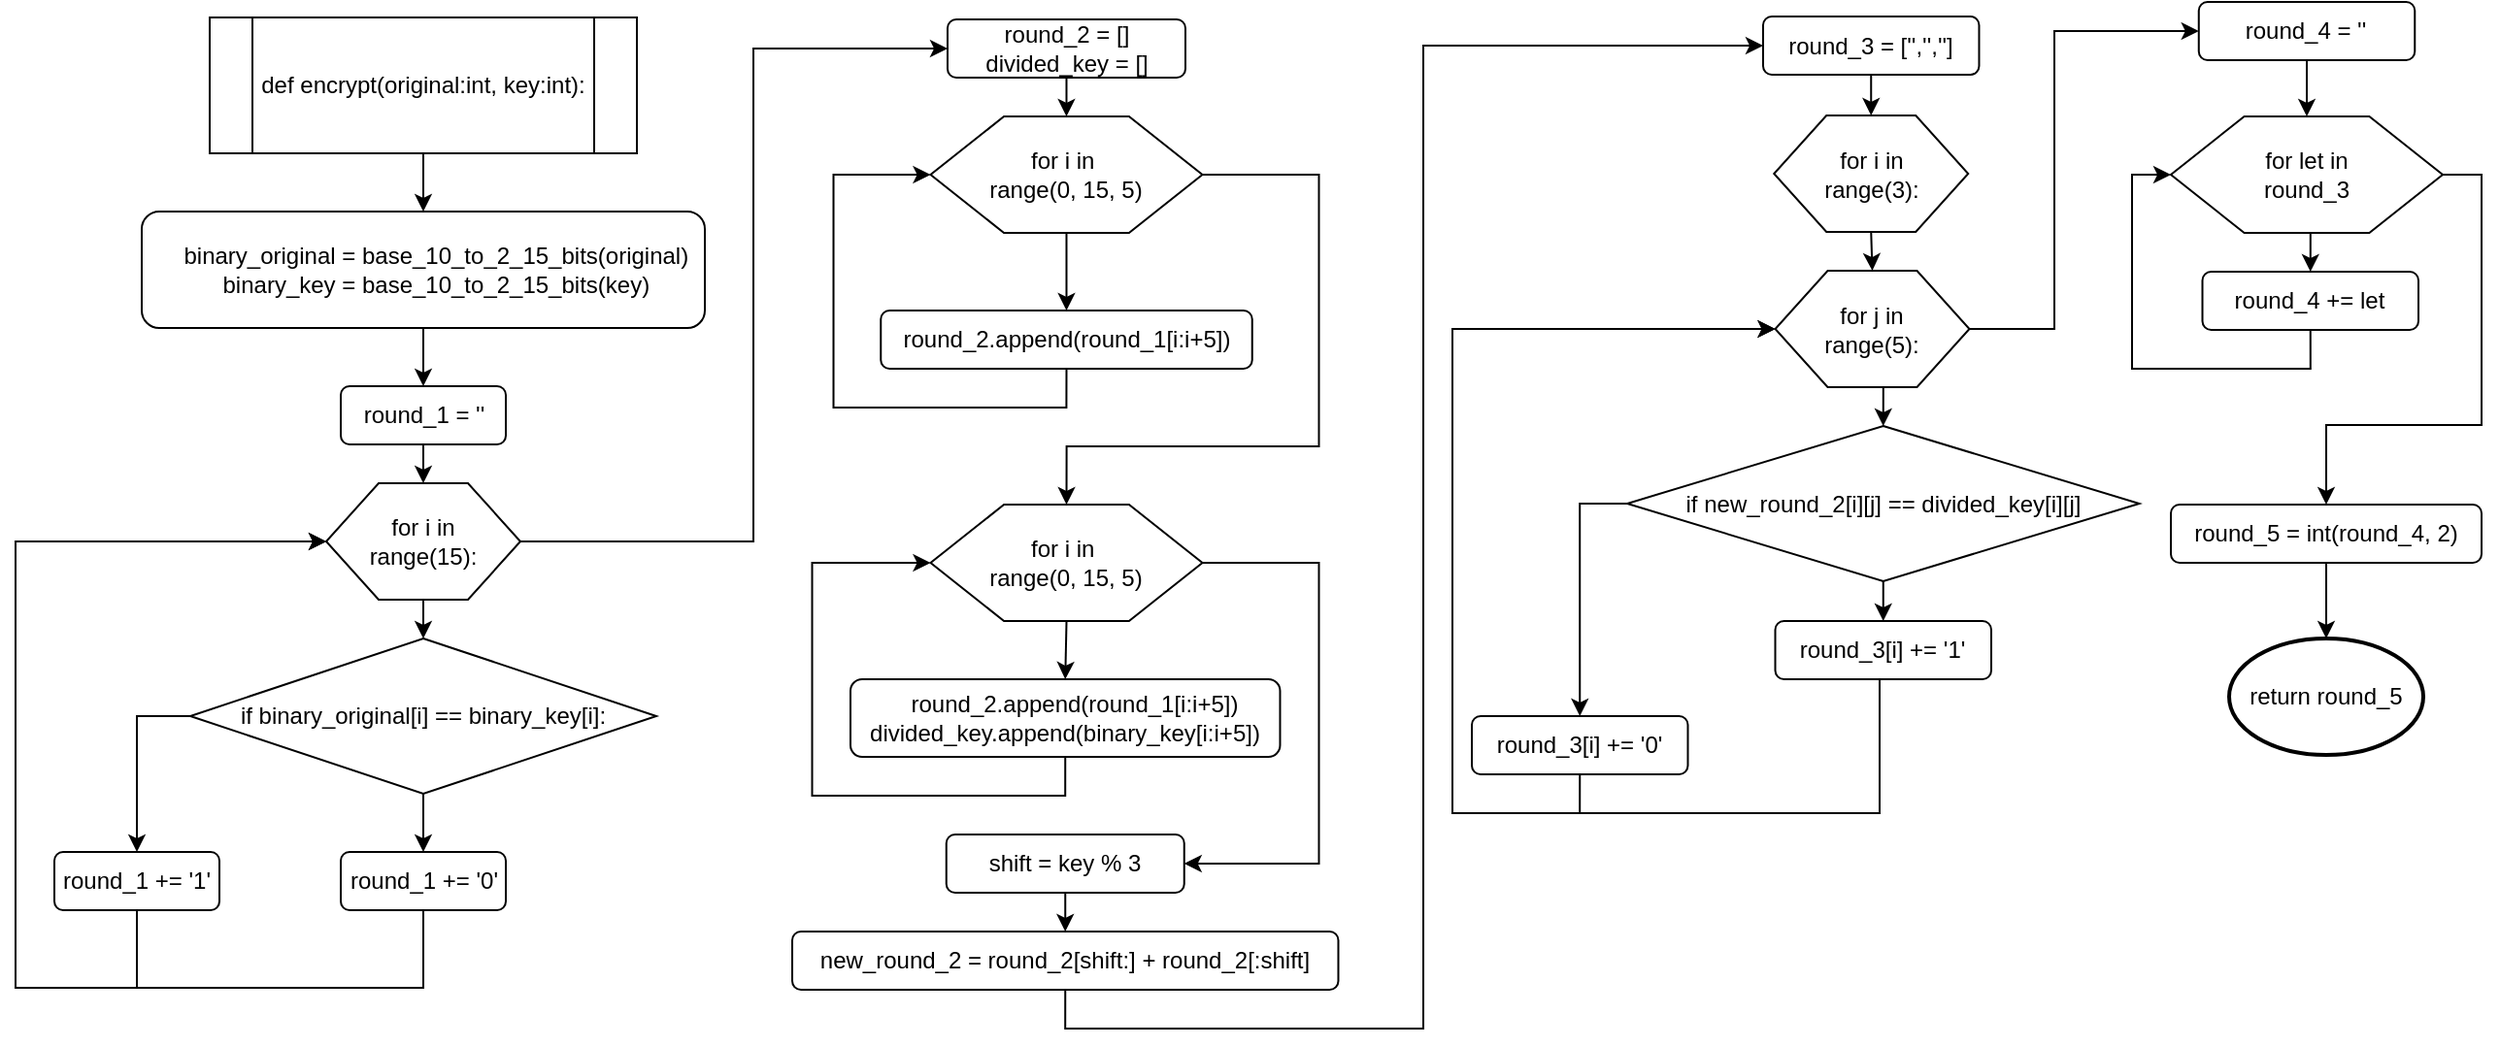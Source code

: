 <mxfile version="24.7.16">
  <diagram id="C5RBs43oDa-KdzZeNtuy" name="Page-1">
    <mxGraphModel dx="2607" dy="1353" grid="1" gridSize="10" guides="1" tooltips="1" connect="1" arrows="1" fold="1" page="1" pageScale="1" pageWidth="827" pageHeight="1169" math="0" shadow="0">
      <root>
        <mxCell id="WIyWlLk6GJQsqaUBKTNV-0" />
        <mxCell id="WIyWlLk6GJQsqaUBKTNV-1" parent="WIyWlLk6GJQsqaUBKTNV-0" />
        <mxCell id="J2dyGMC0eDG8jGoPul1R-4" style="edgeStyle=orthogonalEdgeStyle;rounded=0;orthogonalLoop=1;jettySize=auto;html=1;exitX=0.5;exitY=1;exitDx=0;exitDy=0;entryX=0.5;entryY=0;entryDx=0;entryDy=0;" edge="1" parent="WIyWlLk6GJQsqaUBKTNV-1" source="J2dyGMC0eDG8jGoPul1R-1" target="J2dyGMC0eDG8jGoPul1R-3">
          <mxGeometry relative="1" as="geometry" />
        </mxCell>
        <mxCell id="J2dyGMC0eDG8jGoPul1R-1" value="def encrypt(original:int, key:int):" style="shape=process;whiteSpace=wrap;html=1;backgroundOutline=1;" vertex="1" parent="WIyWlLk6GJQsqaUBKTNV-1">
          <mxGeometry x="160" y="110" width="220" height="70" as="geometry" />
        </mxCell>
        <mxCell id="J2dyGMC0eDG8jGoPul1R-6" style="edgeStyle=orthogonalEdgeStyle;rounded=0;orthogonalLoop=1;jettySize=auto;html=1;exitX=0.5;exitY=1;exitDx=0;exitDy=0;" edge="1" parent="WIyWlLk6GJQsqaUBKTNV-1" source="J2dyGMC0eDG8jGoPul1R-3" target="J2dyGMC0eDG8jGoPul1R-5">
          <mxGeometry relative="1" as="geometry" />
        </mxCell>
        <mxCell id="J2dyGMC0eDG8jGoPul1R-3" value="&amp;nbsp;&amp;nbsp;&amp;nbsp; binary_original = base_10_to_2_15_bits(original) &lt;br&gt;&amp;nbsp;&amp;nbsp;&amp;nbsp; binary_key = base_10_to_2_15_bits(key)" style="rounded=1;whiteSpace=wrap;html=1;" vertex="1" parent="WIyWlLk6GJQsqaUBKTNV-1">
          <mxGeometry x="125" y="210" width="290" height="60" as="geometry" />
        </mxCell>
        <mxCell id="J2dyGMC0eDG8jGoPul1R-12" style="edgeStyle=orthogonalEdgeStyle;rounded=0;orthogonalLoop=1;jettySize=auto;html=1;exitX=0.5;exitY=1;exitDx=0;exitDy=0;entryX=0.5;entryY=0;entryDx=0;entryDy=0;" edge="1" parent="WIyWlLk6GJQsqaUBKTNV-1" source="J2dyGMC0eDG8jGoPul1R-5" target="J2dyGMC0eDG8jGoPul1R-8">
          <mxGeometry relative="1" as="geometry" />
        </mxCell>
        <mxCell id="J2dyGMC0eDG8jGoPul1R-5" value="round_1 = &#39;&#39;" style="rounded=1;whiteSpace=wrap;html=1;" vertex="1" parent="WIyWlLk6GJQsqaUBKTNV-1">
          <mxGeometry x="227.5" y="300" width="85" height="30" as="geometry" />
        </mxCell>
        <mxCell id="J2dyGMC0eDG8jGoPul1R-10" value="" style="group" vertex="1" connectable="0" parent="WIyWlLk6GJQsqaUBKTNV-1">
          <mxGeometry x="220" y="350" width="100" height="60" as="geometry" />
        </mxCell>
        <mxCell id="J2dyGMC0eDG8jGoPul1R-8" value="" style="verticalLabelPosition=bottom;verticalAlign=top;html=1;shape=hexagon;perimeter=hexagonPerimeter2;arcSize=6;size=0.27;" vertex="1" parent="J2dyGMC0eDG8jGoPul1R-10">
          <mxGeometry width="100" height="60" as="geometry" />
        </mxCell>
        <mxCell id="J2dyGMC0eDG8jGoPul1R-9" value="for i in range(15):" style="text;html=1;align=center;verticalAlign=middle;whiteSpace=wrap;rounded=0;" vertex="1" parent="J2dyGMC0eDG8jGoPul1R-10">
          <mxGeometry x="20" y="15" width="60" height="30" as="geometry" />
        </mxCell>
        <mxCell id="J2dyGMC0eDG8jGoPul1R-19" style="edgeStyle=orthogonalEdgeStyle;rounded=0;orthogonalLoop=1;jettySize=auto;html=1;exitX=0;exitY=0.5;exitDx=0;exitDy=0;entryX=0.5;entryY=0;entryDx=0;entryDy=0;" edge="1" parent="WIyWlLk6GJQsqaUBKTNV-1" source="J2dyGMC0eDG8jGoPul1R-13" target="J2dyGMC0eDG8jGoPul1R-17">
          <mxGeometry relative="1" as="geometry" />
        </mxCell>
        <mxCell id="J2dyGMC0eDG8jGoPul1R-20" style="edgeStyle=orthogonalEdgeStyle;rounded=0;orthogonalLoop=1;jettySize=auto;html=1;exitX=0.5;exitY=1;exitDx=0;exitDy=0;entryX=0.5;entryY=0;entryDx=0;entryDy=0;" edge="1" parent="WIyWlLk6GJQsqaUBKTNV-1" source="J2dyGMC0eDG8jGoPul1R-13" target="J2dyGMC0eDG8jGoPul1R-15">
          <mxGeometry relative="1" as="geometry" />
        </mxCell>
        <mxCell id="J2dyGMC0eDG8jGoPul1R-13" value="if binary_original[i] == binary_key[i]:" style="rhombus;whiteSpace=wrap;html=1;" vertex="1" parent="WIyWlLk6GJQsqaUBKTNV-1">
          <mxGeometry x="150" y="430" width="240" height="80" as="geometry" />
        </mxCell>
        <mxCell id="J2dyGMC0eDG8jGoPul1R-14" style="edgeStyle=orthogonalEdgeStyle;rounded=0;orthogonalLoop=1;jettySize=auto;html=1;exitX=0.5;exitY=1;exitDx=0;exitDy=0;entryX=0.5;entryY=0;entryDx=0;entryDy=0;" edge="1" parent="WIyWlLk6GJQsqaUBKTNV-1" source="J2dyGMC0eDG8jGoPul1R-8" target="J2dyGMC0eDG8jGoPul1R-13">
          <mxGeometry relative="1" as="geometry" />
        </mxCell>
        <mxCell id="J2dyGMC0eDG8jGoPul1R-47" style="edgeStyle=orthogonalEdgeStyle;rounded=0;orthogonalLoop=1;jettySize=auto;html=1;exitX=0.5;exitY=1;exitDx=0;exitDy=0;entryX=0;entryY=0.5;entryDx=0;entryDy=0;" edge="1" parent="WIyWlLk6GJQsqaUBKTNV-1" source="J2dyGMC0eDG8jGoPul1R-15" target="J2dyGMC0eDG8jGoPul1R-8">
          <mxGeometry relative="1" as="geometry">
            <Array as="points">
              <mxPoint x="270" y="610" />
              <mxPoint x="60" y="610" />
              <mxPoint x="60" y="380" />
            </Array>
          </mxGeometry>
        </mxCell>
        <mxCell id="J2dyGMC0eDG8jGoPul1R-15" value="round_1 += &#39;0&#39;" style="rounded=1;whiteSpace=wrap;html=1;" vertex="1" parent="WIyWlLk6GJQsqaUBKTNV-1">
          <mxGeometry x="227.5" y="540" width="85" height="30" as="geometry" />
        </mxCell>
        <mxCell id="J2dyGMC0eDG8jGoPul1R-48" style="edgeStyle=orthogonalEdgeStyle;rounded=0;orthogonalLoop=1;jettySize=auto;html=1;exitX=0.5;exitY=1;exitDx=0;exitDy=0;" edge="1" parent="WIyWlLk6GJQsqaUBKTNV-1" source="J2dyGMC0eDG8jGoPul1R-17">
          <mxGeometry relative="1" as="geometry">
            <mxPoint x="220" y="380" as="targetPoint" />
            <Array as="points">
              <mxPoint x="122" y="610" />
              <mxPoint x="60" y="610" />
              <mxPoint x="60" y="380" />
            </Array>
          </mxGeometry>
        </mxCell>
        <mxCell id="J2dyGMC0eDG8jGoPul1R-17" value="round_1 += &#39;1&#39;" style="rounded=1;whiteSpace=wrap;html=1;" vertex="1" parent="WIyWlLk6GJQsqaUBKTNV-1">
          <mxGeometry x="80" y="540" width="85" height="30" as="geometry" />
        </mxCell>
        <mxCell id="J2dyGMC0eDG8jGoPul1R-29" style="edgeStyle=orthogonalEdgeStyle;rounded=0;orthogonalLoop=1;jettySize=auto;html=1;exitX=0.5;exitY=1;exitDx=0;exitDy=0;entryX=0.5;entryY=0;entryDx=0;entryDy=0;" edge="1" parent="WIyWlLk6GJQsqaUBKTNV-1" source="J2dyGMC0eDG8jGoPul1R-21" target="J2dyGMC0eDG8jGoPul1R-25">
          <mxGeometry relative="1" as="geometry" />
        </mxCell>
        <mxCell id="J2dyGMC0eDG8jGoPul1R-21" value="round_2 = []&lt;br&gt;divided_key = []" style="rounded=1;whiteSpace=wrap;html=1;" vertex="1" parent="WIyWlLk6GJQsqaUBKTNV-1">
          <mxGeometry x="539.99" y="111" width="122.5" height="30" as="geometry" />
        </mxCell>
        <mxCell id="J2dyGMC0eDG8jGoPul1R-24" value="" style="group" vertex="1" connectable="0" parent="WIyWlLk6GJQsqaUBKTNV-1">
          <mxGeometry x="531.24" y="161" width="140" height="60" as="geometry" />
        </mxCell>
        <mxCell id="J2dyGMC0eDG8jGoPul1R-25" value="" style="verticalLabelPosition=bottom;verticalAlign=top;html=1;shape=hexagon;perimeter=hexagonPerimeter2;arcSize=6;size=0.27;" vertex="1" parent="J2dyGMC0eDG8jGoPul1R-24">
          <mxGeometry width="140" height="60" as="geometry" />
        </mxCell>
        <mxCell id="J2dyGMC0eDG8jGoPul1R-26" value="&lt;div&gt;for i in&amp;nbsp;&lt;/div&gt;&lt;div&gt;range(0, 15, 5)&lt;/div&gt;" style="text;html=1;align=center;verticalAlign=middle;whiteSpace=wrap;rounded=0;" vertex="1" parent="J2dyGMC0eDG8jGoPul1R-24">
          <mxGeometry x="28" y="15" width="84" height="30" as="geometry" />
        </mxCell>
        <mxCell id="J2dyGMC0eDG8jGoPul1R-32" style="edgeStyle=orthogonalEdgeStyle;rounded=0;orthogonalLoop=1;jettySize=auto;html=1;exitX=0.5;exitY=1;exitDx=0;exitDy=0;entryX=0;entryY=0.5;entryDx=0;entryDy=0;" edge="1" parent="WIyWlLk6GJQsqaUBKTNV-1" source="J2dyGMC0eDG8jGoPul1R-30" target="J2dyGMC0eDG8jGoPul1R-25">
          <mxGeometry relative="1" as="geometry">
            <Array as="points">
              <mxPoint x="601.24" y="311" />
              <mxPoint x="481.24" y="311" />
              <mxPoint x="481.24" y="191" />
            </Array>
          </mxGeometry>
        </mxCell>
        <mxCell id="J2dyGMC0eDG8jGoPul1R-30" value="round_2.append(round_1[i:i+5])" style="rounded=1;whiteSpace=wrap;html=1;" vertex="1" parent="WIyWlLk6GJQsqaUBKTNV-1">
          <mxGeometry x="505.62" y="261" width="191.25" height="30" as="geometry" />
        </mxCell>
        <mxCell id="J2dyGMC0eDG8jGoPul1R-31" style="edgeStyle=orthogonalEdgeStyle;rounded=0;orthogonalLoop=1;jettySize=auto;html=1;exitX=0.5;exitY=1;exitDx=0;exitDy=0;entryX=0.5;entryY=0;entryDx=0;entryDy=0;" edge="1" parent="WIyWlLk6GJQsqaUBKTNV-1" source="J2dyGMC0eDG8jGoPul1R-25" target="J2dyGMC0eDG8jGoPul1R-30">
          <mxGeometry relative="1" as="geometry" />
        </mxCell>
        <mxCell id="J2dyGMC0eDG8jGoPul1R-33" value="" style="group" vertex="1" connectable="0" parent="WIyWlLk6GJQsqaUBKTNV-1">
          <mxGeometry x="531.25" y="361" width="140" height="60" as="geometry" />
        </mxCell>
        <mxCell id="J2dyGMC0eDG8jGoPul1R-34" value="" style="verticalLabelPosition=bottom;verticalAlign=top;html=1;shape=hexagon;perimeter=hexagonPerimeter2;arcSize=6;size=0.27;" vertex="1" parent="J2dyGMC0eDG8jGoPul1R-33">
          <mxGeometry width="140" height="60" as="geometry" />
        </mxCell>
        <mxCell id="J2dyGMC0eDG8jGoPul1R-35" value="&lt;div&gt;for i in&amp;nbsp;&lt;/div&gt;&lt;div&gt;range(0, 15, 5)&lt;/div&gt;" style="text;html=1;align=center;verticalAlign=middle;whiteSpace=wrap;rounded=0;" vertex="1" parent="J2dyGMC0eDG8jGoPul1R-33">
          <mxGeometry x="28" y="15" width="84" height="30" as="geometry" />
        </mxCell>
        <mxCell id="J2dyGMC0eDG8jGoPul1R-36" style="edgeStyle=orthogonalEdgeStyle;rounded=0;orthogonalLoop=1;jettySize=auto;html=1;exitX=1;exitY=0.5;exitDx=0;exitDy=0;entryX=0.5;entryY=0;entryDx=0;entryDy=0;" edge="1" parent="WIyWlLk6GJQsqaUBKTNV-1" source="J2dyGMC0eDG8jGoPul1R-25" target="J2dyGMC0eDG8jGoPul1R-34">
          <mxGeometry relative="1" as="geometry">
            <Array as="points">
              <mxPoint x="731.24" y="191" />
              <mxPoint x="731.24" y="331" />
              <mxPoint x="601.24" y="331" />
            </Array>
          </mxGeometry>
        </mxCell>
        <mxCell id="J2dyGMC0eDG8jGoPul1R-39" style="edgeStyle=orthogonalEdgeStyle;rounded=0;orthogonalLoop=1;jettySize=auto;html=1;exitX=0.5;exitY=1;exitDx=0;exitDy=0;" edge="1" parent="WIyWlLk6GJQsqaUBKTNV-1" source="J2dyGMC0eDG8jGoPul1R-37">
          <mxGeometry relative="1" as="geometry">
            <mxPoint x="531.24" y="391" as="targetPoint" />
            <Array as="points">
              <mxPoint x="600.24" y="511" />
              <mxPoint x="470.24" y="511" />
              <mxPoint x="470.24" y="391" />
            </Array>
          </mxGeometry>
        </mxCell>
        <mxCell id="J2dyGMC0eDG8jGoPul1R-37" value="&amp;nbsp;&amp;nbsp;&amp;nbsp;&amp;nbsp;&amp;nbsp;&amp;nbsp;&amp;nbsp; round_2.append(round_1[i:i+5])&amp;nbsp;&amp;nbsp;&amp;nbsp;&amp;nbsp;&amp;nbsp; divided_key.append(binary_key[i:i+5])" style="rounded=1;whiteSpace=wrap;html=1;" vertex="1" parent="WIyWlLk6GJQsqaUBKTNV-1">
          <mxGeometry x="489.99" y="451" width="221.25" height="40" as="geometry" />
        </mxCell>
        <mxCell id="J2dyGMC0eDG8jGoPul1R-38" style="edgeStyle=orthogonalEdgeStyle;rounded=0;orthogonalLoop=1;jettySize=auto;html=1;exitX=0.5;exitY=1;exitDx=0;exitDy=0;entryX=0.5;entryY=0;entryDx=0;entryDy=0;" edge="1" parent="WIyWlLk6GJQsqaUBKTNV-1" source="J2dyGMC0eDG8jGoPul1R-34" target="J2dyGMC0eDG8jGoPul1R-37">
          <mxGeometry relative="1" as="geometry" />
        </mxCell>
        <mxCell id="J2dyGMC0eDG8jGoPul1R-43" style="edgeStyle=orthogonalEdgeStyle;rounded=0;orthogonalLoop=1;jettySize=auto;html=1;exitX=0.5;exitY=1;exitDx=0;exitDy=0;entryX=0.5;entryY=0;entryDx=0;entryDy=0;" edge="1" parent="WIyWlLk6GJQsqaUBKTNV-1" source="J2dyGMC0eDG8jGoPul1R-40" target="J2dyGMC0eDG8jGoPul1R-42">
          <mxGeometry relative="1" as="geometry" />
        </mxCell>
        <mxCell id="J2dyGMC0eDG8jGoPul1R-40" value="shift = key % 3" style="rounded=1;whiteSpace=wrap;html=1;" vertex="1" parent="WIyWlLk6GJQsqaUBKTNV-1">
          <mxGeometry x="539.37" y="531" width="122.5" height="30" as="geometry" />
        </mxCell>
        <mxCell id="J2dyGMC0eDG8jGoPul1R-41" style="edgeStyle=orthogonalEdgeStyle;rounded=0;orthogonalLoop=1;jettySize=auto;html=1;exitX=1;exitY=0.5;exitDx=0;exitDy=0;entryX=1;entryY=0.5;entryDx=0;entryDy=0;" edge="1" parent="WIyWlLk6GJQsqaUBKTNV-1" source="J2dyGMC0eDG8jGoPul1R-34" target="J2dyGMC0eDG8jGoPul1R-40">
          <mxGeometry relative="1" as="geometry">
            <Array as="points">
              <mxPoint x="731.24" y="391" />
              <mxPoint x="731.24" y="546" />
            </Array>
          </mxGeometry>
        </mxCell>
        <mxCell id="J2dyGMC0eDG8jGoPul1R-67" style="edgeStyle=orthogonalEdgeStyle;rounded=0;orthogonalLoop=1;jettySize=auto;html=1;exitX=0.5;exitY=1;exitDx=0;exitDy=0;entryX=0;entryY=0.5;entryDx=0;entryDy=0;" edge="1" parent="WIyWlLk6GJQsqaUBKTNV-1" source="J2dyGMC0eDG8jGoPul1R-42" target="J2dyGMC0eDG8jGoPul1R-44">
          <mxGeometry relative="1" as="geometry">
            <Array as="points">
              <mxPoint x="601" y="631" />
              <mxPoint x="785" y="631" />
              <mxPoint x="785" y="125" />
            </Array>
          </mxGeometry>
        </mxCell>
        <mxCell id="J2dyGMC0eDG8jGoPul1R-42" value="new_round_2 = round_2[shift:] + round_2[:shift]" style="rounded=1;whiteSpace=wrap;html=1;" vertex="1" parent="WIyWlLk6GJQsqaUBKTNV-1">
          <mxGeometry x="460" y="581" width="281.24" height="30" as="geometry" />
        </mxCell>
        <mxCell id="J2dyGMC0eDG8jGoPul1R-56" style="edgeStyle=orthogonalEdgeStyle;rounded=0;orthogonalLoop=1;jettySize=auto;html=1;exitX=0.5;exitY=1;exitDx=0;exitDy=0;entryX=0.5;entryY=0;entryDx=0;entryDy=0;" edge="1" parent="WIyWlLk6GJQsqaUBKTNV-1" source="J2dyGMC0eDG8jGoPul1R-44" target="J2dyGMC0eDG8jGoPul1R-51">
          <mxGeometry relative="1" as="geometry" />
        </mxCell>
        <mxCell id="J2dyGMC0eDG8jGoPul1R-44" value="round_3 = [&#39;&#39;,&#39;&#39;,&#39;&#39;]" style="rounded=1;whiteSpace=wrap;html=1;" vertex="1" parent="WIyWlLk6GJQsqaUBKTNV-1">
          <mxGeometry x="959.99" y="109.5" width="111.25" height="30" as="geometry" />
        </mxCell>
        <mxCell id="J2dyGMC0eDG8jGoPul1R-49" style="edgeStyle=orthogonalEdgeStyle;rounded=0;orthogonalLoop=1;jettySize=auto;html=1;exitX=1;exitY=0.5;exitDx=0;exitDy=0;entryX=0;entryY=0.5;entryDx=0;entryDy=0;" edge="1" parent="WIyWlLk6GJQsqaUBKTNV-1" source="J2dyGMC0eDG8jGoPul1R-8" target="J2dyGMC0eDG8jGoPul1R-21">
          <mxGeometry relative="1" as="geometry">
            <Array as="points">
              <mxPoint x="440" y="380" />
              <mxPoint x="440" y="126" />
            </Array>
          </mxGeometry>
        </mxCell>
        <mxCell id="J2dyGMC0eDG8jGoPul1R-50" value="" style="group" vertex="1" connectable="0" parent="WIyWlLk6GJQsqaUBKTNV-1">
          <mxGeometry x="965.62" y="160.5" width="100" height="60" as="geometry" />
        </mxCell>
        <mxCell id="J2dyGMC0eDG8jGoPul1R-51" value="" style="verticalLabelPosition=bottom;verticalAlign=top;html=1;shape=hexagon;perimeter=hexagonPerimeter2;arcSize=6;size=0.27;" vertex="1" parent="J2dyGMC0eDG8jGoPul1R-50">
          <mxGeometry width="100" height="60" as="geometry" />
        </mxCell>
        <mxCell id="J2dyGMC0eDG8jGoPul1R-52" value="for i in range(3):" style="text;html=1;align=center;verticalAlign=middle;whiteSpace=wrap;rounded=0;" vertex="1" parent="J2dyGMC0eDG8jGoPul1R-50">
          <mxGeometry x="20" y="15" width="60" height="30" as="geometry" />
        </mxCell>
        <mxCell id="J2dyGMC0eDG8jGoPul1R-53" value="" style="group" vertex="1" connectable="0" parent="WIyWlLk6GJQsqaUBKTNV-1">
          <mxGeometry x="966.25" y="240.5" width="100" height="60" as="geometry" />
        </mxCell>
        <mxCell id="J2dyGMC0eDG8jGoPul1R-54" value="" style="verticalLabelPosition=bottom;verticalAlign=top;html=1;shape=hexagon;perimeter=hexagonPerimeter2;arcSize=6;size=0.27;" vertex="1" parent="J2dyGMC0eDG8jGoPul1R-53">
          <mxGeometry width="100" height="60" as="geometry" />
        </mxCell>
        <mxCell id="J2dyGMC0eDG8jGoPul1R-55" value="for j in range(5):" style="text;html=1;align=center;verticalAlign=middle;whiteSpace=wrap;rounded=0;" vertex="1" parent="J2dyGMC0eDG8jGoPul1R-53">
          <mxGeometry x="20" y="15" width="60" height="30" as="geometry" />
        </mxCell>
        <mxCell id="J2dyGMC0eDG8jGoPul1R-57" style="edgeStyle=orthogonalEdgeStyle;rounded=0;orthogonalLoop=1;jettySize=auto;html=1;exitX=0.5;exitY=1;exitDx=0;exitDy=0;entryX=0.5;entryY=0;entryDx=0;entryDy=0;" edge="1" parent="WIyWlLk6GJQsqaUBKTNV-1" source="J2dyGMC0eDG8jGoPul1R-51" target="J2dyGMC0eDG8jGoPul1R-54">
          <mxGeometry relative="1" as="geometry" />
        </mxCell>
        <mxCell id="J2dyGMC0eDG8jGoPul1R-61" style="edgeStyle=orthogonalEdgeStyle;rounded=0;orthogonalLoop=1;jettySize=auto;html=1;exitX=0.5;exitY=1;exitDx=0;exitDy=0;entryX=0.5;entryY=0;entryDx=0;entryDy=0;" edge="1" parent="WIyWlLk6GJQsqaUBKTNV-1" source="J2dyGMC0eDG8jGoPul1R-58" target="J2dyGMC0eDG8jGoPul1R-60">
          <mxGeometry relative="1" as="geometry" />
        </mxCell>
        <mxCell id="J2dyGMC0eDG8jGoPul1R-101" style="edgeStyle=orthogonalEdgeStyle;rounded=0;orthogonalLoop=1;jettySize=auto;html=1;exitX=0;exitY=0.5;exitDx=0;exitDy=0;entryX=0.5;entryY=0;entryDx=0;entryDy=0;" edge="1" parent="WIyWlLk6GJQsqaUBKTNV-1" source="J2dyGMC0eDG8jGoPul1R-58" target="J2dyGMC0eDG8jGoPul1R-62">
          <mxGeometry relative="1" as="geometry" />
        </mxCell>
        <mxCell id="J2dyGMC0eDG8jGoPul1R-58" value="if new_round_2[i][j] == divided_key[i][j]" style="rhombus;whiteSpace=wrap;html=1;" vertex="1" parent="WIyWlLk6GJQsqaUBKTNV-1">
          <mxGeometry x="890" y="320.5" width="263.75" height="80" as="geometry" />
        </mxCell>
        <mxCell id="J2dyGMC0eDG8jGoPul1R-59" style="edgeStyle=orthogonalEdgeStyle;rounded=0;orthogonalLoop=1;jettySize=auto;html=1;exitX=0.5;exitY=1;exitDx=0;exitDy=0;entryX=0.5;entryY=0;entryDx=0;entryDy=0;" edge="1" parent="WIyWlLk6GJQsqaUBKTNV-1" source="J2dyGMC0eDG8jGoPul1R-54" target="J2dyGMC0eDG8jGoPul1R-58">
          <mxGeometry relative="1" as="geometry" />
        </mxCell>
        <mxCell id="J2dyGMC0eDG8jGoPul1R-95" style="edgeStyle=orthogonalEdgeStyle;rounded=0;orthogonalLoop=1;jettySize=auto;html=1;exitX=0.5;exitY=1;exitDx=0;exitDy=0;entryX=0;entryY=0.5;entryDx=0;entryDy=0;" edge="1" parent="WIyWlLk6GJQsqaUBKTNV-1" source="J2dyGMC0eDG8jGoPul1R-60" target="J2dyGMC0eDG8jGoPul1R-54">
          <mxGeometry relative="1" as="geometry">
            <Array as="points">
              <mxPoint x="1020" y="451" />
              <mxPoint x="1020" y="520" />
              <mxPoint x="800" y="520" />
              <mxPoint x="800" y="271" />
            </Array>
          </mxGeometry>
        </mxCell>
        <mxCell id="J2dyGMC0eDG8jGoPul1R-60" value="round_3[i] += &#39;1&#39;" style="rounded=1;whiteSpace=wrap;html=1;" vertex="1" parent="WIyWlLk6GJQsqaUBKTNV-1">
          <mxGeometry x="966.25" y="421" width="111.25" height="30" as="geometry" />
        </mxCell>
        <mxCell id="J2dyGMC0eDG8jGoPul1R-93" style="edgeStyle=orthogonalEdgeStyle;rounded=0;orthogonalLoop=1;jettySize=auto;html=1;exitX=0.5;exitY=1;exitDx=0;exitDy=0;entryX=0;entryY=0.5;entryDx=0;entryDy=0;" edge="1" parent="WIyWlLk6GJQsqaUBKTNV-1" source="J2dyGMC0eDG8jGoPul1R-62" target="J2dyGMC0eDG8jGoPul1R-54">
          <mxGeometry relative="1" as="geometry">
            <Array as="points">
              <mxPoint x="866" y="520" />
              <mxPoint x="800" y="520" />
              <mxPoint x="800" y="271" />
            </Array>
          </mxGeometry>
        </mxCell>
        <mxCell id="J2dyGMC0eDG8jGoPul1R-62" value="round_3[i] += &#39;0&#39;" style="rounded=1;whiteSpace=wrap;html=1;" vertex="1" parent="WIyWlLk6GJQsqaUBKTNV-1">
          <mxGeometry x="810" y="470" width="111.25" height="30" as="geometry" />
        </mxCell>
        <mxCell id="J2dyGMC0eDG8jGoPul1R-72" style="edgeStyle=orthogonalEdgeStyle;rounded=0;orthogonalLoop=1;jettySize=auto;html=1;exitX=0.5;exitY=1;exitDx=0;exitDy=0;entryX=0.5;entryY=0;entryDx=0;entryDy=0;" edge="1" parent="WIyWlLk6GJQsqaUBKTNV-1" source="J2dyGMC0eDG8jGoPul1R-64" target="J2dyGMC0eDG8jGoPul1R-70">
          <mxGeometry relative="1" as="geometry" />
        </mxCell>
        <mxCell id="J2dyGMC0eDG8jGoPul1R-64" value="round_4 = &#39;&#39;" style="rounded=1;whiteSpace=wrap;html=1;" vertex="1" parent="WIyWlLk6GJQsqaUBKTNV-1">
          <mxGeometry x="1184.38" y="102" width="111.25" height="30" as="geometry" />
        </mxCell>
        <mxCell id="J2dyGMC0eDG8jGoPul1R-69" value="" style="group" vertex="1" connectable="0" parent="WIyWlLk6GJQsqaUBKTNV-1">
          <mxGeometry x="1170" y="161" width="140" height="60" as="geometry" />
        </mxCell>
        <mxCell id="J2dyGMC0eDG8jGoPul1R-70" value="" style="verticalLabelPosition=bottom;verticalAlign=top;html=1;shape=hexagon;perimeter=hexagonPerimeter2;arcSize=6;size=0.27;" vertex="1" parent="J2dyGMC0eDG8jGoPul1R-69">
          <mxGeometry width="140" height="60" as="geometry" />
        </mxCell>
        <mxCell id="J2dyGMC0eDG8jGoPul1R-71" value="for let in round_3" style="text;html=1;align=center;verticalAlign=middle;whiteSpace=wrap;rounded=0;" vertex="1" parent="J2dyGMC0eDG8jGoPul1R-69">
          <mxGeometry x="28" y="15" width="84" height="30" as="geometry" />
        </mxCell>
        <mxCell id="J2dyGMC0eDG8jGoPul1R-75" style="edgeStyle=orthogonalEdgeStyle;rounded=0;orthogonalLoop=1;jettySize=auto;html=1;exitX=0.5;exitY=1;exitDx=0;exitDy=0;entryX=0;entryY=0.5;entryDx=0;entryDy=0;" edge="1" parent="WIyWlLk6GJQsqaUBKTNV-1" source="J2dyGMC0eDG8jGoPul1R-73" target="J2dyGMC0eDG8jGoPul1R-70">
          <mxGeometry relative="1" as="geometry" />
        </mxCell>
        <mxCell id="J2dyGMC0eDG8jGoPul1R-73" value="round_4 += let" style="rounded=1;whiteSpace=wrap;html=1;" vertex="1" parent="WIyWlLk6GJQsqaUBKTNV-1">
          <mxGeometry x="1186.25" y="241" width="111.25" height="30" as="geometry" />
        </mxCell>
        <mxCell id="J2dyGMC0eDG8jGoPul1R-74" style="edgeStyle=orthogonalEdgeStyle;rounded=0;orthogonalLoop=1;jettySize=auto;html=1;exitX=0.5;exitY=1;exitDx=0;exitDy=0;entryX=0.5;entryY=0;entryDx=0;entryDy=0;" edge="1" parent="WIyWlLk6GJQsqaUBKTNV-1" source="J2dyGMC0eDG8jGoPul1R-70" target="J2dyGMC0eDG8jGoPul1R-73">
          <mxGeometry relative="1" as="geometry" />
        </mxCell>
        <mxCell id="J2dyGMC0eDG8jGoPul1R-85" value="round_5 = int(round_4, 2)" style="rounded=1;whiteSpace=wrap;html=1;" vertex="1" parent="WIyWlLk6GJQsqaUBKTNV-1">
          <mxGeometry x="1170" y="361" width="160" height="30" as="geometry" />
        </mxCell>
        <mxCell id="J2dyGMC0eDG8jGoPul1R-91" style="edgeStyle=orthogonalEdgeStyle;rounded=0;orthogonalLoop=1;jettySize=auto;html=1;exitX=1;exitY=0.5;exitDx=0;exitDy=0;entryX=0.5;entryY=0;entryDx=0;entryDy=0;" edge="1" parent="WIyWlLk6GJQsqaUBKTNV-1" source="J2dyGMC0eDG8jGoPul1R-70" target="J2dyGMC0eDG8jGoPul1R-85">
          <mxGeometry relative="1" as="geometry">
            <Array as="points">
              <mxPoint x="1330" y="191" />
              <mxPoint x="1330" y="320" />
              <mxPoint x="1250" y="320" />
            </Array>
          </mxGeometry>
        </mxCell>
        <mxCell id="J2dyGMC0eDG8jGoPul1R-96" style="edgeStyle=orthogonalEdgeStyle;rounded=0;orthogonalLoop=1;jettySize=auto;html=1;exitX=1;exitY=0.5;exitDx=0;exitDy=0;entryX=0;entryY=0.5;entryDx=0;entryDy=0;" edge="1" parent="WIyWlLk6GJQsqaUBKTNV-1" source="J2dyGMC0eDG8jGoPul1R-54" target="J2dyGMC0eDG8jGoPul1R-64">
          <mxGeometry relative="1" as="geometry">
            <Array as="points">
              <mxPoint x="1110" y="270" />
              <mxPoint x="1110" y="117" />
            </Array>
          </mxGeometry>
        </mxCell>
        <mxCell id="J2dyGMC0eDG8jGoPul1R-98" value="return round_5" style="strokeWidth=2;html=1;shape=mxgraph.flowchart.start_1;whiteSpace=wrap;" vertex="1" parent="WIyWlLk6GJQsqaUBKTNV-1">
          <mxGeometry x="1200" y="430" width="100" height="60" as="geometry" />
        </mxCell>
        <mxCell id="J2dyGMC0eDG8jGoPul1R-99" style="edgeStyle=orthogonalEdgeStyle;rounded=0;orthogonalLoop=1;jettySize=auto;html=1;exitX=0.5;exitY=1;exitDx=0;exitDy=0;entryX=0.5;entryY=0;entryDx=0;entryDy=0;entryPerimeter=0;" edge="1" parent="WIyWlLk6GJQsqaUBKTNV-1" source="J2dyGMC0eDG8jGoPul1R-85" target="J2dyGMC0eDG8jGoPul1R-98">
          <mxGeometry relative="1" as="geometry" />
        </mxCell>
      </root>
    </mxGraphModel>
  </diagram>
</mxfile>
